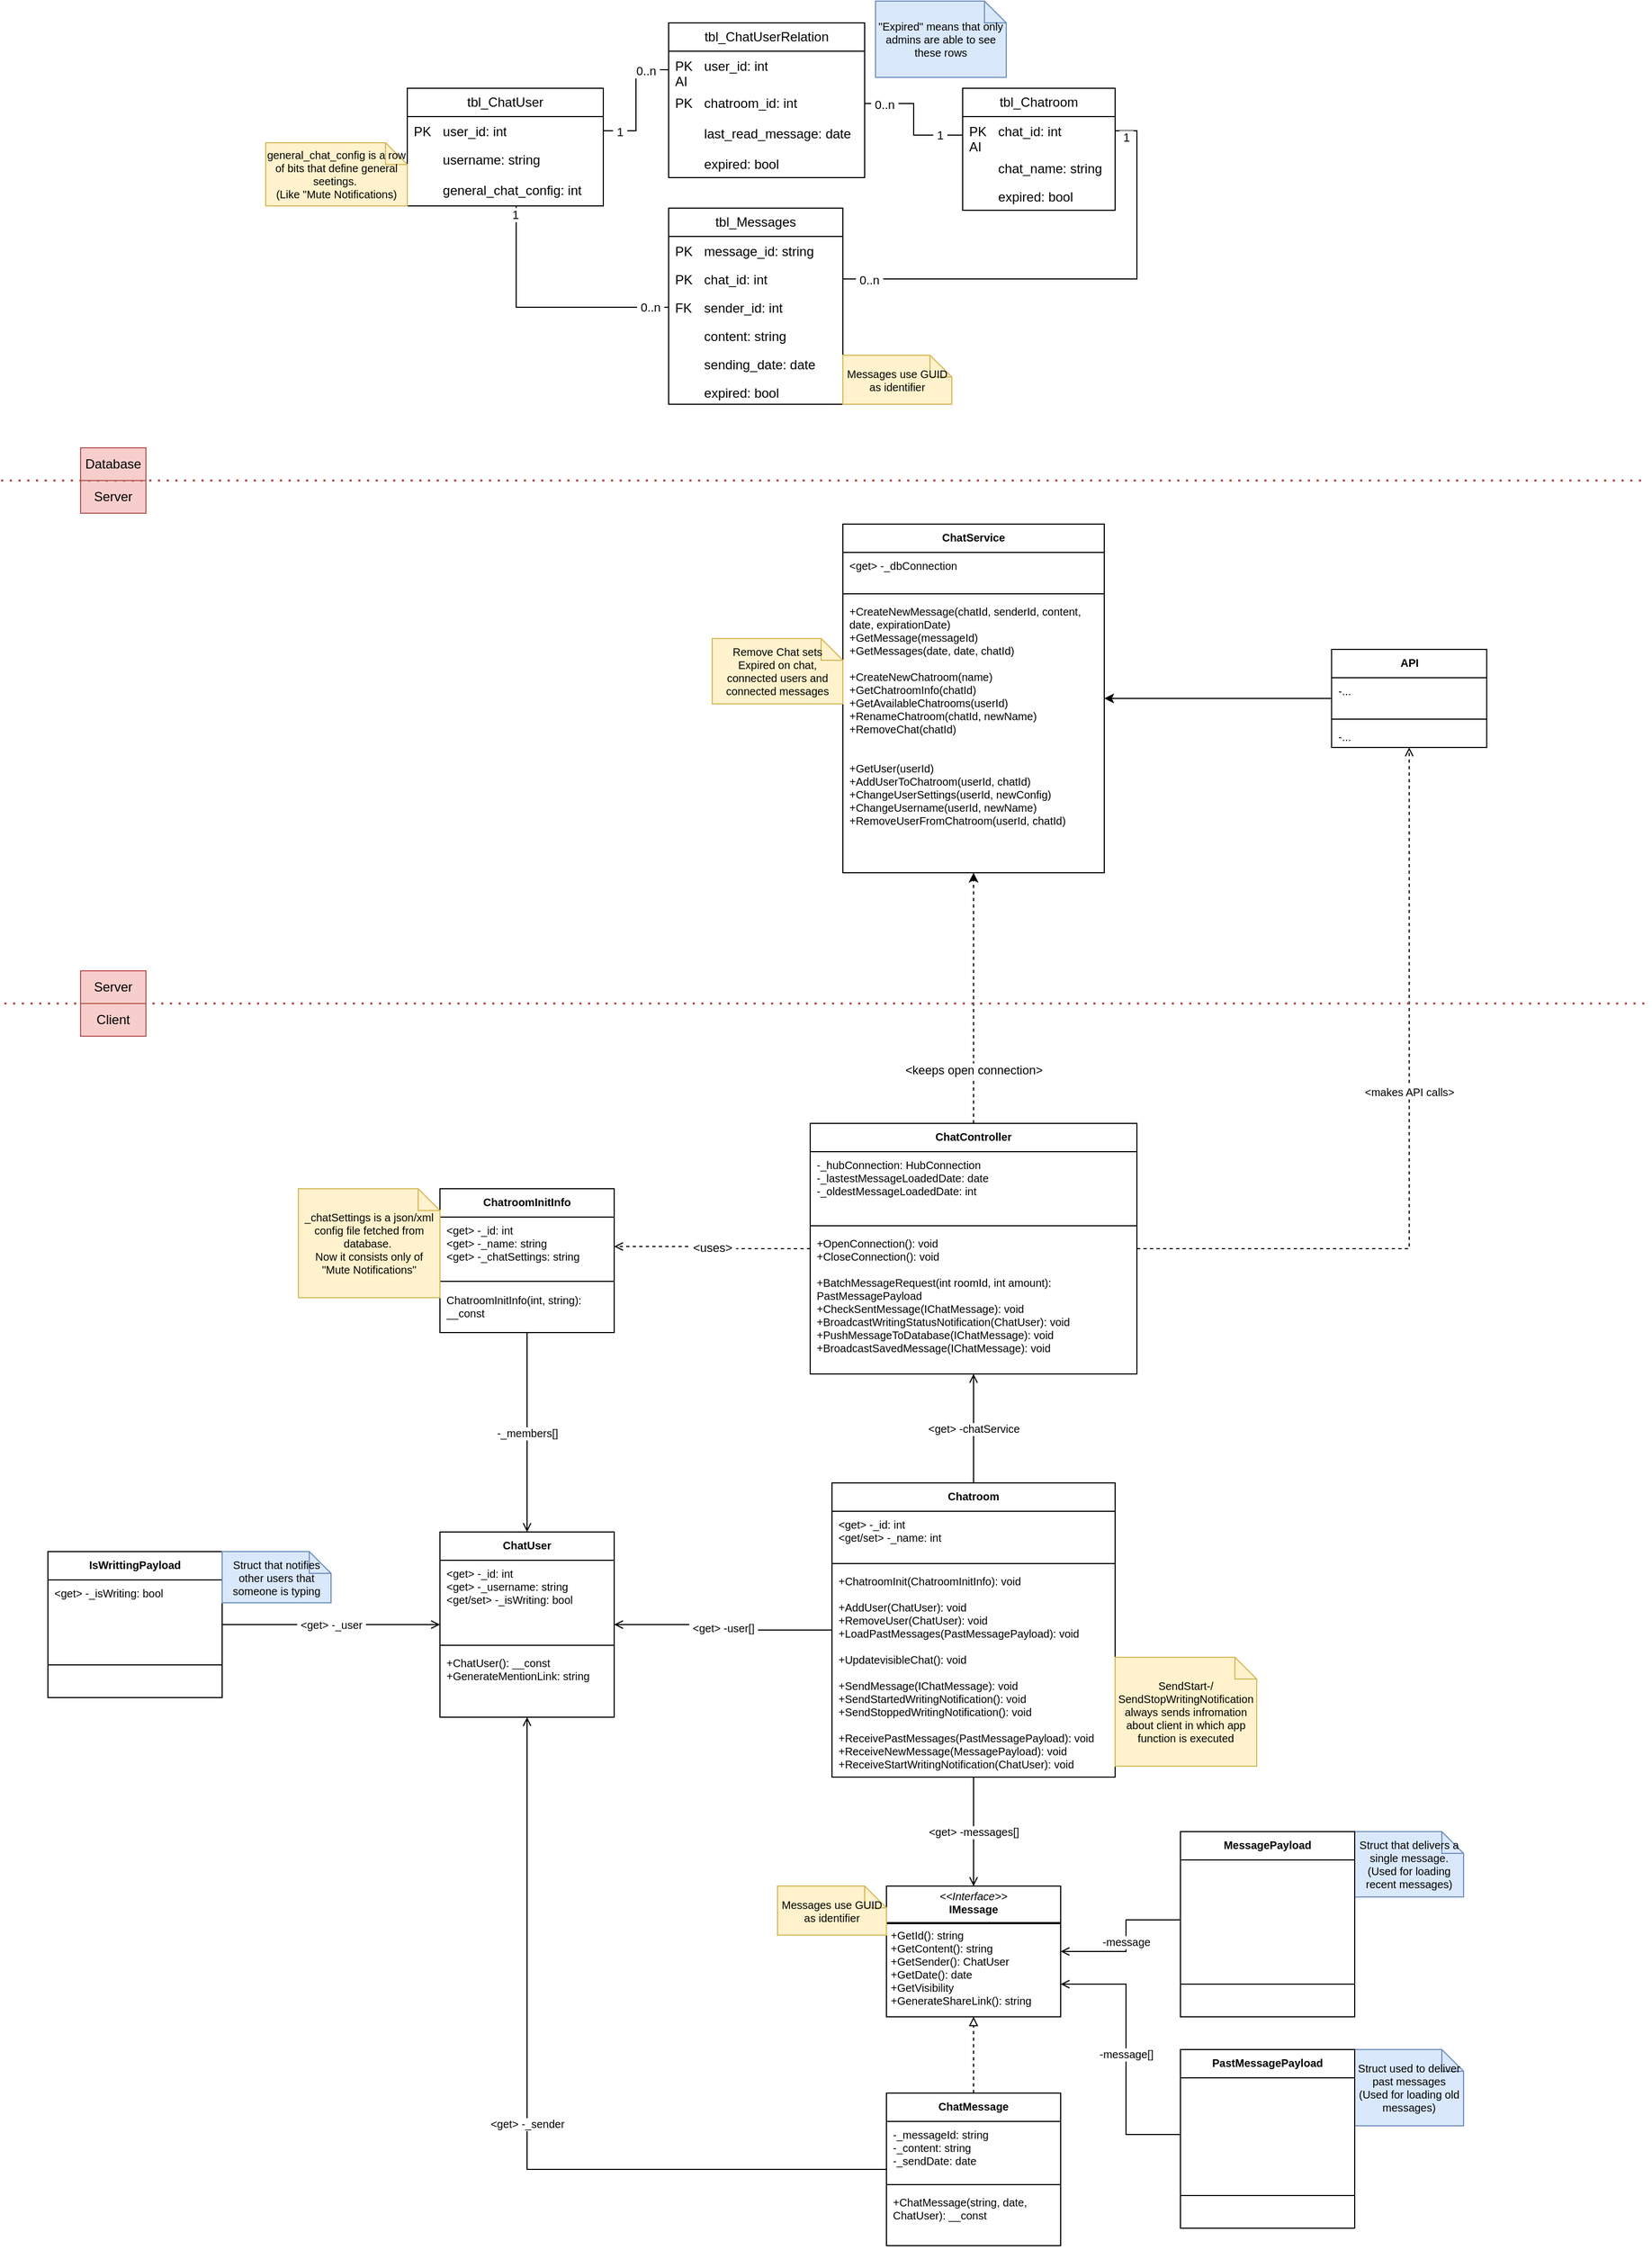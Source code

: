<mxfile version="24.0.7" type="github">
  <diagram name="Pagina-1" id="_BIcd2fGNGywZXepcDtC">
    <mxGraphModel dx="2022" dy="1784" grid="1" gridSize="10" guides="1" tooltips="1" connect="1" arrows="1" fold="1" page="1" pageScale="1" pageWidth="827" pageHeight="1169" math="0" shadow="0">
      <root>
        <mxCell id="0" />
        <mxCell id="1" parent="0" />
        <mxCell id="otVkLo7p5fC6BMHa_1EE-22" value="Struct used to deliver past messages&lt;br style=&quot;font-size: 10px;&quot;&gt;(Used for loading old mes&lt;span style=&quot;background-color: initial; font-size: 10px;&quot;&gt;sages)&lt;/span&gt;" style="shape=note;size=20;whiteSpace=wrap;html=1;fontSize=10;fillColor=#dae8fc;strokeColor=#6c8ebf;" parent="1" vertex="1">
          <mxGeometry x="560" y="880" width="100" height="70" as="geometry" />
        </mxCell>
        <mxCell id="otVkLo7p5fC6BMHa_1EE-1" value="ChatUser" style="swimlane;fontStyle=1;align=center;verticalAlign=top;childLayout=stackLayout;horizontal=1;startSize=26;horizontalStack=0;resizeParent=1;resizeParentMax=0;resizeLast=0;collapsible=1;marginBottom=0;whiteSpace=wrap;html=1;fontSize=10;" parent="1" vertex="1">
          <mxGeometry x="-280" y="405" width="160" height="170" as="geometry" />
        </mxCell>
        <mxCell id="otVkLo7p5fC6BMHa_1EE-2" value="&lt;div style=&quot;font-size: 10px;&quot;&gt;&lt;span style=&quot;background-color: initial; font-size: 10px;&quot;&gt;&amp;lt;get&amp;gt; -_id: int&lt;/span&gt;&lt;br style=&quot;font-size: 10px;&quot;&gt;&lt;/div&gt;&lt;div style=&quot;font-size: 10px;&quot;&gt;&amp;lt;get&amp;gt; -_username: string&lt;div style=&quot;font-size: 10px;&quot;&gt;&amp;lt;get/set&amp;gt; -_isWriting: bool&lt;/div&gt;&lt;div style=&quot;font-size: 10px;&quot;&gt;&lt;br style=&quot;font-size: 10px;&quot;&gt;&lt;/div&gt;&lt;div style=&quot;font-size: 10px;&quot;&gt;&lt;br style=&quot;font-size: 10px;&quot;&gt;&lt;/div&gt;&lt;/div&gt;" style="text;strokeColor=none;fillColor=none;align=left;verticalAlign=top;spacingLeft=4;spacingRight=4;overflow=hidden;rotatable=0;points=[[0,0.5],[1,0.5]];portConstraint=eastwest;whiteSpace=wrap;html=1;fontSize=10;" parent="otVkLo7p5fC6BMHa_1EE-1" vertex="1">
          <mxGeometry y="26" width="160" height="74" as="geometry" />
        </mxCell>
        <mxCell id="otVkLo7p5fC6BMHa_1EE-3" value="" style="line;strokeWidth=1;fillColor=none;align=left;verticalAlign=middle;spacingTop=-1;spacingLeft=3;spacingRight=3;rotatable=0;labelPosition=right;points=[];portConstraint=eastwest;strokeColor=inherit;fontSize=10;" parent="otVkLo7p5fC6BMHa_1EE-1" vertex="1">
          <mxGeometry y="100" width="160" height="8" as="geometry" />
        </mxCell>
        <mxCell id="otVkLo7p5fC6BMHa_1EE-4" value="+ChatUser(): __const&lt;br&gt;+GenerateMentionLink: string" style="text;strokeColor=none;fillColor=none;align=left;verticalAlign=top;spacingLeft=4;spacingRight=4;overflow=hidden;rotatable=0;points=[[0,0.5],[1,0.5]];portConstraint=eastwest;whiteSpace=wrap;html=1;fontSize=10;" parent="otVkLo7p5fC6BMHa_1EE-1" vertex="1">
          <mxGeometry y="108" width="160" height="62" as="geometry" />
        </mxCell>
        <mxCell id="oJ9yVa5YV7pGG5SNaFQi-9" style="edgeStyle=orthogonalEdgeStyle;rounded=0;orthogonalLoop=1;jettySize=auto;html=1;endArrow=open;endFill=0;fontSize=10;dashed=1;" parent="1" source="otVkLo7p5fC6BMHa_1EE-5" target="oJ9yVa5YV7pGG5SNaFQi-4" edge="1">
          <mxGeometry relative="1" as="geometry" />
        </mxCell>
        <mxCell id="oJ9yVa5YV7pGG5SNaFQi-23" value="&amp;nbsp;&amp;lt;makes API calls&amp;gt;&amp;nbsp;" style="edgeLabel;html=1;align=center;verticalAlign=middle;resizable=0;points=[];fontSize=10;" parent="oJ9yVa5YV7pGG5SNaFQi-9" vertex="1" connectable="0">
          <mxGeometry x="0.11" relative="1" as="geometry">
            <mxPoint as="offset" />
          </mxGeometry>
        </mxCell>
        <mxCell id="oJ9yVa5YV7pGG5SNaFQi-48" value="&amp;nbsp;&amp;lt;uses&amp;gt;&amp;nbsp;" style="edgeStyle=orthogonalEdgeStyle;rounded=0;orthogonalLoop=1;jettySize=auto;html=1;dashed=1;endArrow=open;endFill=0;" parent="1" source="otVkLo7p5fC6BMHa_1EE-5" target="oJ9yVa5YV7pGG5SNaFQi-25" edge="1">
          <mxGeometry relative="1" as="geometry" />
        </mxCell>
        <mxCell id="8HCmsYnYacTSTwjRQxVs-7" value="&amp;lt;keeps open connection&amp;gt;" style="edgeStyle=orthogonalEdgeStyle;rounded=0;orthogonalLoop=1;jettySize=auto;html=1;dashed=1;" edge="1" parent="1" source="otVkLo7p5fC6BMHa_1EE-5" target="8HCmsYnYacTSTwjRQxVs-3">
          <mxGeometry x="-0.571" relative="1" as="geometry">
            <mxPoint as="offset" />
          </mxGeometry>
        </mxCell>
        <mxCell id="otVkLo7p5fC6BMHa_1EE-5" value="ChatController" style="swimlane;fontStyle=1;align=center;verticalAlign=top;childLayout=stackLayout;horizontal=1;startSize=26;horizontalStack=0;resizeParent=1;resizeParentMax=0;resizeLast=0;collapsible=1;marginBottom=0;whiteSpace=wrap;html=1;fontSize=10;" parent="1" vertex="1">
          <mxGeometry x="60" y="30" width="300" height="230" as="geometry">
            <mxRectangle x="60" y="30" width="90" height="30" as="alternateBounds" />
          </mxGeometry>
        </mxCell>
        <mxCell id="otVkLo7p5fC6BMHa_1EE-6" value="&lt;div style=&quot;font-size: 10px;&quot;&gt;-_hubConnection: HubConnection&lt;br&gt;-_lastestMessageLoadedDate: date&lt;/div&gt;&lt;div style=&quot;font-size: 10px;&quot;&gt;-_oldestMessageLoadedDate: int&lt;/div&gt;" style="text;strokeColor=none;fillColor=none;align=left;verticalAlign=top;spacingLeft=4;spacingRight=4;overflow=hidden;rotatable=0;points=[[0,0.5],[1,0.5]];portConstraint=eastwest;whiteSpace=wrap;html=1;fontSize=10;" parent="otVkLo7p5fC6BMHa_1EE-5" vertex="1">
          <mxGeometry y="26" width="300" height="64" as="geometry" />
        </mxCell>
        <mxCell id="otVkLo7p5fC6BMHa_1EE-7" value="" style="line;strokeWidth=1;fillColor=none;align=left;verticalAlign=middle;spacingTop=-1;spacingLeft=3;spacingRight=3;rotatable=0;labelPosition=right;points=[];portConstraint=eastwest;strokeColor=inherit;fontSize=10;" parent="otVkLo7p5fC6BMHa_1EE-5" vertex="1">
          <mxGeometry y="90" width="300" height="8" as="geometry" />
        </mxCell>
        <mxCell id="otVkLo7p5fC6BMHa_1EE-8" value="+OpenConnection(): void&lt;div style=&quot;font-size: 10px;&quot;&gt;+CloseConnection(): void&lt;/div&gt;&lt;div style=&quot;font-size: 10px;&quot;&gt;&lt;br&gt;&lt;/div&gt;&lt;div style=&quot;font-size: 10px;&quot;&gt;&lt;span style=&quot;background-color: initial;&quot;&gt;+BatchMessageRequest(int roomId, int amount): PastMessagePayload&lt;/span&gt;&lt;br&gt;&lt;/div&gt;+CheckSentMessage(IChatMessage): void&lt;div style=&quot;font-size: 10px;&quot;&gt;+BroadcastWritingStatusNotification(ChatUser): void&lt;/div&gt;&lt;div style=&quot;font-size: 10px;&quot;&gt;+PushMessageToDatabase(IChatMessage): void&lt;/div&gt;&lt;div style=&quot;font-size: 10px;&quot;&gt;+BroadcastSavedMessage(IChatMessage): void&lt;/div&gt;" style="text;strokeColor=none;fillColor=none;align=left;verticalAlign=top;spacingLeft=4;spacingRight=4;overflow=hidden;rotatable=0;points=[[0,0.5],[1,0.5]];portConstraint=eastwest;whiteSpace=wrap;html=1;fontSize=10;" parent="otVkLo7p5fC6BMHa_1EE-5" vertex="1">
          <mxGeometry y="98" width="300" height="132" as="geometry" />
        </mxCell>
        <mxCell id="oJ9yVa5YV7pGG5SNaFQi-1" value="&amp;lt;get&amp;gt; -messages[]" style="edgeStyle=orthogonalEdgeStyle;rounded=0;orthogonalLoop=1;jettySize=auto;html=1;endArrow=open;endFill=0;fontSize=10;" parent="1" source="otVkLo7p5fC6BMHa_1EE-9" target="oJ9yVa5YV7pGG5SNaFQi-46" edge="1">
          <mxGeometry relative="1" as="geometry" />
        </mxCell>
        <mxCell id="oJ9yVa5YV7pGG5SNaFQi-2" value="&amp;nbsp;&amp;lt;get&amp;gt; -user[]&amp;nbsp;" style="edgeStyle=orthogonalEdgeStyle;rounded=0;orthogonalLoop=1;jettySize=auto;html=1;endArrow=open;endFill=0;fontSize=10;" parent="1" source="otVkLo7p5fC6BMHa_1EE-9" target="otVkLo7p5fC6BMHa_1EE-1" edge="1">
          <mxGeometry relative="1" as="geometry" />
        </mxCell>
        <mxCell id="oJ9yVa5YV7pGG5SNaFQi-8" value="&amp;lt;get&amp;gt; -chatService" style="edgeStyle=orthogonalEdgeStyle;rounded=0;orthogonalLoop=1;jettySize=auto;html=1;fontSize=10;endArrow=open;endFill=0;" parent="1" source="otVkLo7p5fC6BMHa_1EE-9" target="otVkLo7p5fC6BMHa_1EE-5" edge="1">
          <mxGeometry relative="1" as="geometry" />
        </mxCell>
        <mxCell id="otVkLo7p5fC6BMHa_1EE-9" value="Chatroom" style="swimlane;fontStyle=1;align=center;verticalAlign=top;childLayout=stackLayout;horizontal=1;startSize=26;horizontalStack=0;resizeParent=1;resizeParentMax=0;resizeLast=0;collapsible=1;marginBottom=0;whiteSpace=wrap;html=1;fontSize=10;" parent="1" vertex="1">
          <mxGeometry x="80" y="360" width="260" height="270" as="geometry" />
        </mxCell>
        <mxCell id="otVkLo7p5fC6BMHa_1EE-10" value="&amp;lt;get&amp;gt; -_id: int&lt;div&gt;&amp;lt;get/set&amp;gt; -_name: int&lt;span style=&quot;background-color: initial;&quot;&gt;&amp;nbsp;&lt;/span&gt;&lt;/div&gt;" style="text;strokeColor=none;fillColor=none;align=left;verticalAlign=top;spacingLeft=4;spacingRight=4;overflow=hidden;rotatable=0;points=[[0,0.5],[1,0.5]];portConstraint=eastwest;whiteSpace=wrap;html=1;fontSize=10;" parent="otVkLo7p5fC6BMHa_1EE-9" vertex="1">
          <mxGeometry y="26" width="260" height="44" as="geometry" />
        </mxCell>
        <mxCell id="otVkLo7p5fC6BMHa_1EE-11" value="" style="line;strokeWidth=1;fillColor=none;align=left;verticalAlign=middle;spacingTop=-1;spacingLeft=3;spacingRight=3;rotatable=0;labelPosition=right;points=[];portConstraint=eastwest;strokeColor=inherit;fontSize=10;" parent="otVkLo7p5fC6BMHa_1EE-9" vertex="1">
          <mxGeometry y="70" width="260" height="8" as="geometry" />
        </mxCell>
        <mxCell id="otVkLo7p5fC6BMHa_1EE-12" value="&lt;div style=&quot;font-size: 10px;&quot;&gt;+ChatroomInit(ChatroomInitInfo): void&lt;/div&gt;&lt;div style=&quot;font-size: 10px;&quot;&gt;&lt;br&gt;&lt;/div&gt;+AddUser(ChatUser): void&lt;div style=&quot;font-size: 10px;&quot;&gt;+RemoveUser(ChatUser): void&lt;/div&gt;&lt;div style=&quot;font-size: 10px;&quot;&gt;+LoadPastMessages(PastMessagePayload): void&lt;br style=&quot;font-size: 10px;&quot;&gt;&lt;div style=&quot;font-size: 10px;&quot;&gt;&lt;br style=&quot;font-size: 10px;&quot;&gt;&lt;/div&gt;&lt;div style=&quot;font-size: 10px;&quot;&gt;+UpdatevisibleChat(): void&lt;br&gt;&lt;/div&gt;&lt;div style=&quot;font-size: 10px;&quot;&gt;&lt;br&gt;&lt;/div&gt;&lt;div style=&quot;font-size: 10px;&quot;&gt;+SendMessage(IChatMessage): void&lt;/div&gt;&lt;div style=&quot;font-size: 10px;&quot;&gt;+SendStartedWritingNotification(): void&lt;br style=&quot;font-size: 10px;&quot;&gt;&lt;/div&gt;&lt;div style=&quot;font-size: 10px;&quot;&gt;&lt;span style=&quot;background-color: initial; font-size: 10px;&quot;&gt;+SendStoppedWritingNotification(): void&lt;/span&gt;&lt;br style=&quot;font-size: 10px;&quot;&gt;&lt;/div&gt;&lt;div style=&quot;font-size: 10px;&quot;&gt;&lt;span style=&quot;background-color: initial; font-size: 10px;&quot;&gt;&lt;br style=&quot;font-size: 10px;&quot;&gt;&lt;/span&gt;&lt;/div&gt;&lt;div style=&quot;font-size: 10px;&quot;&gt;+ReceivePastMessages(PastMessagePayload): void&lt;span style=&quot;background-color: initial; font-size: 10px;&quot;&gt;&lt;br style=&quot;font-size: 10px;&quot;&gt;&lt;/span&gt;&lt;/div&gt;&lt;div style=&quot;font-size: 10px;&quot;&gt;&lt;div style=&quot;font-size: 10px;&quot;&gt;+ReceiveNewMessage(MessagePayload): void&lt;/div&gt;&lt;div style=&quot;font-size: 10px;&quot;&gt;+ReceiveStartWritingNotification(ChatUser): void&lt;/div&gt;&lt;/div&gt;&lt;/div&gt;" style="text;strokeColor=none;fillColor=none;align=left;verticalAlign=top;spacingLeft=4;spacingRight=4;overflow=hidden;rotatable=0;points=[[0,0.5],[1,0.5]];portConstraint=eastwest;whiteSpace=wrap;html=1;fontSize=10;" parent="otVkLo7p5fC6BMHa_1EE-9" vertex="1">
          <mxGeometry y="78" width="260" height="192" as="geometry" />
        </mxCell>
        <mxCell id="oJ9yVa5YV7pGG5SNaFQi-47" style="edgeStyle=orthogonalEdgeStyle;rounded=0;orthogonalLoop=1;jettySize=auto;html=1;dashed=1;endArrow=block;endFill=0;fontSize=10;" parent="1" source="otVkLo7p5fC6BMHa_1EE-13" target="oJ9yVa5YV7pGG5SNaFQi-46" edge="1">
          <mxGeometry relative="1" as="geometry" />
        </mxCell>
        <mxCell id="otVkLo7p5fC6BMHa_1EE-13" value="ChatMessage" style="swimlane;fontStyle=1;align=center;verticalAlign=top;childLayout=stackLayout;horizontal=1;startSize=26;horizontalStack=0;resizeParent=1;resizeParentMax=0;resizeLast=0;collapsible=1;marginBottom=0;whiteSpace=wrap;html=1;fontSize=10;" parent="1" vertex="1">
          <mxGeometry x="130" y="920" width="160" height="140" as="geometry" />
        </mxCell>
        <mxCell id="otVkLo7p5fC6BMHa_1EE-14" value="&lt;div&gt;-_messageId: string&lt;/div&gt;-_content: string&lt;div&gt;&lt;div style=&quot;font-size: 10px;&quot;&gt;-_sendDate: date&lt;/div&gt;&lt;/div&gt;" style="text;strokeColor=none;fillColor=none;align=left;verticalAlign=top;spacingLeft=4;spacingRight=4;overflow=hidden;rotatable=0;points=[[0,0.5],[1,0.5]];portConstraint=eastwest;whiteSpace=wrap;html=1;fontSize=10;" parent="otVkLo7p5fC6BMHa_1EE-13" vertex="1">
          <mxGeometry y="26" width="160" height="54" as="geometry" />
        </mxCell>
        <mxCell id="otVkLo7p5fC6BMHa_1EE-15" value="" style="line;strokeWidth=1;fillColor=none;align=left;verticalAlign=middle;spacingTop=-1;spacingLeft=3;spacingRight=3;rotatable=0;labelPosition=right;points=[];portConstraint=eastwest;strokeColor=inherit;fontSize=10;" parent="otVkLo7p5fC6BMHa_1EE-13" vertex="1">
          <mxGeometry y="80" width="160" height="8" as="geometry" />
        </mxCell>
        <mxCell id="otVkLo7p5fC6BMHa_1EE-16" value="+ChatMessage(string, date, ChatUser): __const" style="text;strokeColor=none;fillColor=none;align=left;verticalAlign=top;spacingLeft=4;spacingRight=4;overflow=hidden;rotatable=0;points=[[0,0.5],[1,0.5]];portConstraint=eastwest;whiteSpace=wrap;html=1;fontSize=10;" parent="otVkLo7p5fC6BMHa_1EE-13" vertex="1">
          <mxGeometry y="88" width="160" height="52" as="geometry" />
        </mxCell>
        <mxCell id="otVkLo7p5fC6BMHa_1EE-17" value="PastMessagePayload" style="swimlane;fontStyle=1;align=center;verticalAlign=top;childLayout=stackLayout;horizontal=1;startSize=26;horizontalStack=0;resizeParent=1;resizeParentMax=0;resizeLast=0;collapsible=1;marginBottom=0;whiteSpace=wrap;html=1;fontSize=10;" parent="1" vertex="1">
          <mxGeometry x="400" y="880" width="160" height="164" as="geometry" />
        </mxCell>
        <mxCell id="otVkLo7p5fC6BMHa_1EE-18" value="&amp;nbsp;" style="text;strokeColor=none;fillColor=none;align=left;verticalAlign=top;spacingLeft=4;spacingRight=4;overflow=hidden;rotatable=0;points=[[0,0.5],[1,0.5]];portConstraint=eastwest;whiteSpace=wrap;html=1;fontSize=10;" parent="otVkLo7p5fC6BMHa_1EE-17" vertex="1">
          <mxGeometry y="26" width="160" height="104" as="geometry" />
        </mxCell>
        <mxCell id="otVkLo7p5fC6BMHa_1EE-19" value="" style="line;strokeWidth=1;fillColor=none;align=left;verticalAlign=middle;spacingTop=-1;spacingLeft=3;spacingRight=3;rotatable=0;labelPosition=right;points=[];portConstraint=eastwest;strokeColor=inherit;fontSize=10;" parent="otVkLo7p5fC6BMHa_1EE-17" vertex="1">
          <mxGeometry y="130" width="160" height="8" as="geometry" />
        </mxCell>
        <mxCell id="otVkLo7p5fC6BMHa_1EE-20" value="&amp;nbsp;" style="text;strokeColor=none;fillColor=none;align=left;verticalAlign=top;spacingLeft=4;spacingRight=4;overflow=hidden;rotatable=0;points=[[0,0.5],[1,0.5]];portConstraint=eastwest;whiteSpace=wrap;html=1;fontSize=10;" parent="otVkLo7p5fC6BMHa_1EE-17" vertex="1">
          <mxGeometry y="138" width="160" height="26" as="geometry" />
        </mxCell>
        <mxCell id="oJ9yVa5YV7pGG5SNaFQi-29" value="&amp;nbsp;&amp;lt;get&amp;gt; -_user&amp;nbsp;" style="edgeStyle=orthogonalEdgeStyle;rounded=0;orthogonalLoop=1;jettySize=auto;html=1;fontSize=10;endArrow=open;endFill=0;" parent="1" source="otVkLo7p5fC6BMHa_1EE-23" target="otVkLo7p5fC6BMHa_1EE-1" edge="1">
          <mxGeometry relative="1" as="geometry" />
        </mxCell>
        <mxCell id="otVkLo7p5fC6BMHa_1EE-23" value="IsWrittingPayload" style="swimlane;fontStyle=1;align=center;verticalAlign=top;childLayout=stackLayout;horizontal=1;startSize=26;horizontalStack=0;resizeParent=1;resizeParentMax=0;resizeLast=0;collapsible=1;marginBottom=0;whiteSpace=wrap;html=1;fontSize=10;" parent="1" vertex="1">
          <mxGeometry x="-640" y="423" width="160" height="134" as="geometry" />
        </mxCell>
        <mxCell id="otVkLo7p5fC6BMHa_1EE-24" value="&amp;lt;get&amp;gt; -_isWriting: bool" style="text;strokeColor=none;fillColor=none;align=left;verticalAlign=top;spacingLeft=4;spacingRight=4;overflow=hidden;rotatable=0;points=[[0,0.5],[1,0.5]];portConstraint=eastwest;whiteSpace=wrap;html=1;fontSize=10;" parent="otVkLo7p5fC6BMHa_1EE-23" vertex="1">
          <mxGeometry y="26" width="160" height="74" as="geometry" />
        </mxCell>
        <mxCell id="otVkLo7p5fC6BMHa_1EE-25" value="" style="line;strokeWidth=1;fillColor=none;align=left;verticalAlign=middle;spacingTop=-1;spacingLeft=3;spacingRight=3;rotatable=0;labelPosition=right;points=[];portConstraint=eastwest;strokeColor=inherit;fontSize=10;" parent="otVkLo7p5fC6BMHa_1EE-23" vertex="1">
          <mxGeometry y="100" width="160" height="8" as="geometry" />
        </mxCell>
        <mxCell id="otVkLo7p5fC6BMHa_1EE-26" value="&amp;nbsp;" style="text;strokeColor=none;fillColor=none;align=left;verticalAlign=top;spacingLeft=4;spacingRight=4;overflow=hidden;rotatable=0;points=[[0,0.5],[1,0.5]];portConstraint=eastwest;whiteSpace=wrap;html=1;fontSize=10;" parent="otVkLo7p5fC6BMHa_1EE-23" vertex="1">
          <mxGeometry y="108" width="160" height="26" as="geometry" />
        </mxCell>
        <mxCell id="otVkLo7p5fC6BMHa_1EE-28" value="Struct that notifies other users that someone is typing" style="shape=note;size=20;whiteSpace=wrap;html=1;fontSize=10;fillColor=#dae8fc;strokeColor=#6c8ebf;" parent="1" vertex="1">
          <mxGeometry x="-480" y="423" width="100" height="47" as="geometry" />
        </mxCell>
        <mxCell id="otVkLo7p5fC6BMHa_1EE-33" value="Struct that delivers a single message.&lt;br style=&quot;font-size: 10px;&quot;&gt;(Used for loading recent messages)" style="shape=note;size=20;whiteSpace=wrap;html=1;fontSize=10;fillColor=#dae8fc;strokeColor=#6c8ebf;" parent="1" vertex="1">
          <mxGeometry x="560" y="680" width="100" height="60" as="geometry" />
        </mxCell>
        <mxCell id="oJ9yVa5YV7pGG5SNaFQi-3" value="&amp;nbsp;&amp;lt;get&amp;gt; -_sender&amp;nbsp;" style="edgeStyle=orthogonalEdgeStyle;rounded=0;orthogonalLoop=1;jettySize=auto;html=1;endArrow=open;endFill=0;fontSize=10;" parent="1" source="otVkLo7p5fC6BMHa_1EE-13" target="otVkLo7p5fC6BMHa_1EE-1" edge="1">
          <mxGeometry relative="1" as="geometry" />
        </mxCell>
        <mxCell id="8HCmsYnYacTSTwjRQxVs-9" style="edgeStyle=orthogonalEdgeStyle;rounded=0;orthogonalLoop=1;jettySize=auto;html=1;" edge="1" parent="1" source="oJ9yVa5YV7pGG5SNaFQi-4" target="8HCmsYnYacTSTwjRQxVs-3">
          <mxGeometry relative="1" as="geometry" />
        </mxCell>
        <mxCell id="oJ9yVa5YV7pGG5SNaFQi-4" value="API" style="swimlane;fontStyle=1;align=center;verticalAlign=top;childLayout=stackLayout;horizontal=1;startSize=26;horizontalStack=0;resizeParent=1;resizeParentMax=0;resizeLast=0;collapsible=1;marginBottom=0;whiteSpace=wrap;html=1;fontSize=10;" parent="1" vertex="1">
          <mxGeometry x="538.75" y="-405" width="142.5" height="90" as="geometry" />
        </mxCell>
        <mxCell id="oJ9yVa5YV7pGG5SNaFQi-5" value="-..." style="text;strokeColor=none;fillColor=none;align=left;verticalAlign=top;spacingLeft=4;spacingRight=4;overflow=hidden;rotatable=0;points=[[0,0.5],[1,0.5]];portConstraint=eastwest;whiteSpace=wrap;html=1;fontSize=10;" parent="oJ9yVa5YV7pGG5SNaFQi-4" vertex="1">
          <mxGeometry y="26" width="142.5" height="34" as="geometry" />
        </mxCell>
        <mxCell id="oJ9yVa5YV7pGG5SNaFQi-6" value="" style="line;strokeWidth=1;fillColor=none;align=left;verticalAlign=middle;spacingTop=-1;spacingLeft=3;spacingRight=3;rotatable=0;labelPosition=right;points=[];portConstraint=eastwest;strokeColor=inherit;fontSize=10;" parent="oJ9yVa5YV7pGG5SNaFQi-4" vertex="1">
          <mxGeometry y="60" width="142.5" height="8" as="geometry" />
        </mxCell>
        <mxCell id="oJ9yVa5YV7pGG5SNaFQi-7" value="-..." style="text;strokeColor=none;fillColor=none;align=left;verticalAlign=top;spacingLeft=4;spacingRight=4;overflow=hidden;rotatable=0;points=[[0,0.5],[1,0.5]];portConstraint=eastwest;whiteSpace=wrap;html=1;fontSize=10;" parent="oJ9yVa5YV7pGG5SNaFQi-4" vertex="1">
          <mxGeometry y="68" width="142.5" height="22" as="geometry" />
        </mxCell>
        <mxCell id="oJ9yVa5YV7pGG5SNaFQi-10" value="SendStart-/&lt;div style=&quot;font-size: 10px;&quot;&gt;SendStopWritingNotification always sends infromation about client in which app function is executed&lt;/div&gt;" style="shape=note;size=20;whiteSpace=wrap;html=1;fontSize=10;fillColor=#fff2cc;strokeColor=#d6b656;" parent="1" vertex="1">
          <mxGeometry x="340" y="520" width="130" height="100" as="geometry" />
        </mxCell>
        <mxCell id="otVkLo7p5fC6BMHa_1EE-29" value="MessagePayload" style="swimlane;fontStyle=1;align=center;verticalAlign=top;childLayout=stackLayout;horizontal=1;startSize=26;horizontalStack=0;resizeParent=1;resizeParentMax=0;resizeLast=0;collapsible=1;marginBottom=0;whiteSpace=wrap;html=1;fontSize=10;" parent="1" vertex="1">
          <mxGeometry x="400" y="680" width="160" height="170" as="geometry" />
        </mxCell>
        <mxCell id="otVkLo7p5fC6BMHa_1EE-30" value="&amp;nbsp;" style="text;strokeColor=none;fillColor=none;align=left;verticalAlign=top;spacingLeft=4;spacingRight=4;overflow=hidden;rotatable=0;points=[[0,0.5],[1,0.5]];portConstraint=eastwest;whiteSpace=wrap;html=1;fontSize=10;" parent="otVkLo7p5fC6BMHa_1EE-29" vertex="1">
          <mxGeometry y="26" width="160" height="110" as="geometry" />
        </mxCell>
        <mxCell id="otVkLo7p5fC6BMHa_1EE-31" value="" style="line;strokeWidth=1;fillColor=none;align=left;verticalAlign=middle;spacingTop=-1;spacingLeft=3;spacingRight=3;rotatable=0;labelPosition=right;points=[];portConstraint=eastwest;strokeColor=inherit;fontSize=10;" parent="otVkLo7p5fC6BMHa_1EE-29" vertex="1">
          <mxGeometry y="136" width="160" height="8" as="geometry" />
        </mxCell>
        <mxCell id="otVkLo7p5fC6BMHa_1EE-32" value="&amp;nbsp;" style="text;strokeColor=none;fillColor=none;align=left;verticalAlign=top;spacingLeft=4;spacingRight=4;overflow=hidden;rotatable=0;points=[[0,0.5],[1,0.5]];portConstraint=eastwest;whiteSpace=wrap;html=1;fontSize=10;" parent="otVkLo7p5fC6BMHa_1EE-29" vertex="1">
          <mxGeometry y="144" width="160" height="26" as="geometry" />
        </mxCell>
        <mxCell id="oJ9yVa5YV7pGG5SNaFQi-24" value="ChatroomInitInfo" style="swimlane;fontStyle=1;align=center;verticalAlign=top;childLayout=stackLayout;horizontal=1;startSize=26;horizontalStack=0;resizeParent=1;resizeParentMax=0;resizeLast=0;collapsible=1;marginBottom=0;whiteSpace=wrap;html=1;fontSize=10;" parent="1" vertex="1">
          <mxGeometry x="-280" y="90" width="160" height="132" as="geometry" />
        </mxCell>
        <mxCell id="oJ9yVa5YV7pGG5SNaFQi-25" value="&amp;lt;get&amp;gt; -_id: int&lt;div style=&quot;font-size: 10px;&quot;&gt;&amp;lt;get&amp;gt; -_name: string&lt;/div&gt;&lt;div style=&quot;font-size: 10px;&quot;&gt;&lt;span style=&quot;background-color: initial;&quot;&gt;&amp;lt;get&amp;gt; -_chatSettings: string&amp;nbsp;&lt;/span&gt;&lt;/div&gt;" style="text;strokeColor=none;fillColor=none;align=left;verticalAlign=top;spacingLeft=4;spacingRight=4;overflow=hidden;rotatable=0;points=[[0,0.5],[1,0.5]];portConstraint=eastwest;whiteSpace=wrap;html=1;fontSize=10;" parent="oJ9yVa5YV7pGG5SNaFQi-24" vertex="1">
          <mxGeometry y="26" width="160" height="54" as="geometry" />
        </mxCell>
        <mxCell id="oJ9yVa5YV7pGG5SNaFQi-26" value="" style="line;strokeWidth=1;fillColor=none;align=left;verticalAlign=middle;spacingTop=-1;spacingLeft=3;spacingRight=3;rotatable=0;labelPosition=right;points=[];portConstraint=eastwest;strokeColor=inherit;fontSize=10;" parent="oJ9yVa5YV7pGG5SNaFQi-24" vertex="1">
          <mxGeometry y="80" width="160" height="10" as="geometry" />
        </mxCell>
        <mxCell id="oJ9yVa5YV7pGG5SNaFQi-27" value="ChatroomInitInfo(int, string): __const" style="text;strokeColor=none;fillColor=none;align=left;verticalAlign=top;spacingLeft=4;spacingRight=4;overflow=hidden;rotatable=0;points=[[0,0.5],[1,0.5]];portConstraint=eastwest;whiteSpace=wrap;html=1;fontSize=10;" parent="oJ9yVa5YV7pGG5SNaFQi-24" vertex="1">
          <mxGeometry y="90" width="160" height="42" as="geometry" />
        </mxCell>
        <mxCell id="oJ9yVa5YV7pGG5SNaFQi-28" value="-_members[]" style="edgeStyle=orthogonalEdgeStyle;rounded=0;orthogonalLoop=1;jettySize=auto;html=1;endArrow=open;endFill=0;fontSize=10;" parent="1" source="oJ9yVa5YV7pGG5SNaFQi-24" target="otVkLo7p5fC6BMHa_1EE-1" edge="1">
          <mxGeometry relative="1" as="geometry" />
        </mxCell>
        <mxCell id="oJ9yVa5YV7pGG5SNaFQi-30" value="&amp;nbsp;-message[]&amp;nbsp;" style="edgeStyle=orthogonalEdgeStyle;rounded=0;orthogonalLoop=1;jettySize=auto;html=1;endArrow=open;endFill=0;fontSize=10;" parent="1" source="otVkLo7p5fC6BMHa_1EE-18" target="oJ9yVa5YV7pGG5SNaFQi-46" edge="1">
          <mxGeometry relative="1" as="geometry">
            <Array as="points">
              <mxPoint x="350" y="958" />
              <mxPoint x="350" y="820" />
            </Array>
          </mxGeometry>
        </mxCell>
        <mxCell id="oJ9yVa5YV7pGG5SNaFQi-31" value="&amp;nbsp;-message&amp;nbsp;" style="edgeStyle=orthogonalEdgeStyle;rounded=0;orthogonalLoop=1;jettySize=auto;html=1;endArrow=open;endFill=0;fontSize=10;" parent="1" source="otVkLo7p5fC6BMHa_1EE-30" target="oJ9yVa5YV7pGG5SNaFQi-46" edge="1">
          <mxGeometry relative="1" as="geometry">
            <Array as="points">
              <mxPoint x="350" y="761" />
              <mxPoint x="350" y="790" />
            </Array>
          </mxGeometry>
        </mxCell>
        <mxCell id="oJ9yVa5YV7pGG5SNaFQi-46" value="&lt;p style=&quot;margin: 4px 0px 0px; text-align: center; font-size: 10px;&quot;&gt;&lt;font style=&quot;font-size: 10px;&quot;&gt;&lt;i style=&quot;font-size: 10px;&quot;&gt;&amp;lt;&amp;lt;Interface&amp;gt;&amp;gt;&lt;/i&gt;&lt;br style=&quot;font-size: 10px;&quot;&gt;&lt;b style=&quot;font-size: 10px;&quot;&gt;IMessage&lt;/b&gt;&lt;/font&gt;&lt;/p&gt;&lt;hr style=&quot;border-style: solid; font-size: 10px;&quot;&gt;&lt;p style=&quot;margin: 0px 0px 0px 4px; font-size: 10px;&quot;&gt;&lt;font style=&quot;font-size: 10px;&quot;&gt;+GetId(): string&lt;/font&gt;&lt;/p&gt;&lt;p style=&quot;margin: 0px 0px 0px 4px; font-size: 10px;&quot;&gt;&lt;font style=&quot;font-size: 10px;&quot;&gt;+GetContent(): string&lt;/font&gt;&lt;/p&gt;&lt;p style=&quot;margin: 0px 0px 0px 4px; font-size: 10px;&quot;&gt;&lt;font style=&quot;font-size: 10px;&quot;&gt;+GetSender(): ChatUser&lt;br style=&quot;font-size: 10px;&quot;&gt;+GetDate(): date&lt;/font&gt;&lt;/p&gt;&lt;p style=&quot;margin: 0px 0px 0px 4px; font-size: 10px;&quot;&gt;&lt;font style=&quot;font-size: 10px;&quot;&gt;+GetVisibility&lt;/font&gt;&lt;/p&gt;&lt;p style=&quot;margin: 0px 0px 0px 4px; font-size: 10px;&quot;&gt;+GenerateShareLink(): string&lt;/p&gt;" style="verticalAlign=top;align=left;overflow=fill;html=1;whiteSpace=wrap;fontSize=10;" parent="1" vertex="1">
          <mxGeometry x="130" y="730" width="160" height="120" as="geometry" />
        </mxCell>
        <mxCell id="oJ9yVa5YV7pGG5SNaFQi-55" value="tbl_Chatroom" style="swimlane;fontStyle=0;childLayout=stackLayout;horizontal=1;startSize=26;fillColor=none;horizontalStack=0;resizeParent=1;resizeParentMax=0;resizeLast=0;collapsible=1;marginBottom=0;whiteSpace=wrap;html=1;" parent="1" vertex="1">
          <mxGeometry x="200" y="-920" width="140" height="112" as="geometry" />
        </mxCell>
        <mxCell id="oJ9yVa5YV7pGG5SNaFQi-57" value="PK&lt;span style=&quot;white-space: pre;&quot;&gt;&#x9;&lt;/span&gt;chat_id: int&lt;br&gt;AI" style="text;strokeColor=none;fillColor=none;align=left;verticalAlign=top;spacingLeft=4;spacingRight=4;overflow=hidden;rotatable=0;points=[[0,0.5],[1,0.5]];portConstraint=eastwest;whiteSpace=wrap;html=1;" parent="oJ9yVa5YV7pGG5SNaFQi-55" vertex="1">
          <mxGeometry y="26" width="140" height="34" as="geometry" />
        </mxCell>
        <mxCell id="oJ9yVa5YV7pGG5SNaFQi-98" value="&lt;span style=&quot;white-space: pre;&quot;&gt;&#x9;&lt;/span&gt;chat_name: string" style="text;strokeColor=none;fillColor=none;align=left;verticalAlign=top;spacingLeft=4;spacingRight=4;overflow=hidden;rotatable=0;points=[[0,0.5],[1,0.5]];portConstraint=eastwest;whiteSpace=wrap;html=1;" parent="oJ9yVa5YV7pGG5SNaFQi-55" vertex="1">
          <mxGeometry y="60" width="140" height="26" as="geometry" />
        </mxCell>
        <mxCell id="8HCmsYnYacTSTwjRQxVs-21" value="&lt;span style=&quot;white-space: pre;&quot;&gt;&#x9;&lt;/span&gt;expired: bool" style="text;strokeColor=none;fillColor=none;align=left;verticalAlign=top;spacingLeft=4;spacingRight=4;overflow=hidden;rotatable=0;points=[[0,0.5],[1,0.5]];portConstraint=eastwest;whiteSpace=wrap;html=1;" vertex="1" parent="oJ9yVa5YV7pGG5SNaFQi-55">
          <mxGeometry y="86" width="140" height="26" as="geometry" />
        </mxCell>
        <mxCell id="oJ9yVa5YV7pGG5SNaFQi-85" style="edgeStyle=orthogonalEdgeStyle;rounded=0;orthogonalLoop=1;jettySize=auto;html=1;endArrow=none;endFill=0;spacing=0;" parent="1" source="oJ9yVa5YV7pGG5SNaFQi-59" target="oJ9yVa5YV7pGG5SNaFQi-77" edge="1">
          <mxGeometry relative="1" as="geometry">
            <mxPoint x="340" y="-780" as="targetPoint" />
            <Array as="points">
              <mxPoint x="-210" y="-719" />
            </Array>
          </mxGeometry>
        </mxCell>
        <mxCell id="oJ9yVa5YV7pGG5SNaFQi-96" value="&amp;nbsp;0..n&amp;nbsp;" style="edgeLabel;html=1;align=center;verticalAlign=middle;resizable=0;points=[];" parent="oJ9yVa5YV7pGG5SNaFQi-85" vertex="1" connectable="0">
          <mxGeometry x="0.927" relative="1" as="geometry">
            <mxPoint x="-9" as="offset" />
          </mxGeometry>
        </mxCell>
        <mxCell id="oJ9yVa5YV7pGG5SNaFQi-97" value="1" style="edgeLabel;html=1;align=center;verticalAlign=middle;resizable=0;points=[];" parent="oJ9yVa5YV7pGG5SNaFQi-85" vertex="1" connectable="0">
          <mxGeometry x="-0.936" y="-1" relative="1" as="geometry">
            <mxPoint as="offset" />
          </mxGeometry>
        </mxCell>
        <mxCell id="oJ9yVa5YV7pGG5SNaFQi-59" value="tbl_ChatUser" style="swimlane;fontStyle=0;childLayout=stackLayout;horizontal=1;startSize=26;fillColor=none;horizontalStack=0;resizeParent=1;resizeParentMax=0;resizeLast=0;collapsible=1;marginBottom=0;whiteSpace=wrap;html=1;" parent="1" vertex="1">
          <mxGeometry x="-310" y="-920" width="180" height="108" as="geometry" />
        </mxCell>
        <mxCell id="oJ9yVa5YV7pGG5SNaFQi-60" value="PK&lt;span style=&quot;white-space: pre;&quot;&gt;&#x9;&lt;/span&gt;user_id: int" style="text;strokeColor=none;fillColor=none;align=left;verticalAlign=top;spacingLeft=4;spacingRight=4;overflow=hidden;rotatable=0;points=[[0,0.5],[1,0.5]];portConstraint=eastwest;whiteSpace=wrap;html=1;" parent="oJ9yVa5YV7pGG5SNaFQi-59" vertex="1">
          <mxGeometry y="26" width="180" height="26" as="geometry" />
        </mxCell>
        <mxCell id="oJ9yVa5YV7pGG5SNaFQi-67" value="&lt;span style=&quot;white-space: pre;&quot;&gt;&#x9;&lt;/span&gt;username: string" style="text;strokeColor=none;fillColor=none;align=left;verticalAlign=top;spacingLeft=4;spacingRight=4;overflow=hidden;rotatable=0;points=[[0,0.5],[1,0.5]];portConstraint=eastwest;whiteSpace=wrap;html=1;" parent="oJ9yVa5YV7pGG5SNaFQi-59" vertex="1">
          <mxGeometry y="52" width="180" height="28" as="geometry" />
        </mxCell>
        <mxCell id="oJ9yVa5YV7pGG5SNaFQi-107" value="&lt;span style=&quot;white-space: pre;&quot;&gt;&#x9;&lt;/span&gt;general_chat_config: int" style="text;strokeColor=none;fillColor=none;align=left;verticalAlign=top;spacingLeft=4;spacingRight=4;overflow=hidden;rotatable=0;points=[[0,0.5],[1,0.5]];portConstraint=eastwest;whiteSpace=wrap;html=1;" parent="oJ9yVa5YV7pGG5SNaFQi-59" vertex="1">
          <mxGeometry y="80" width="180" height="28" as="geometry" />
        </mxCell>
        <mxCell id="oJ9yVa5YV7pGG5SNaFQi-61" value="tbl_ChatUserRelation" style="swimlane;fontStyle=0;childLayout=stackLayout;horizontal=1;startSize=26;fillColor=none;horizontalStack=0;resizeParent=1;resizeParentMax=0;resizeLast=0;collapsible=1;marginBottom=0;whiteSpace=wrap;html=1;" parent="1" vertex="1">
          <mxGeometry x="-70" y="-980" width="180" height="142" as="geometry" />
        </mxCell>
        <mxCell id="oJ9yVa5YV7pGG5SNaFQi-64" value="PK&lt;span style=&quot;white-space: pre;&quot;&gt;&#x9;&lt;/span&gt;user_id: int&lt;div&gt;AI&lt;/div&gt;" style="text;strokeColor=none;fillColor=none;align=left;verticalAlign=top;spacingLeft=4;spacingRight=4;overflow=hidden;rotatable=0;points=[[0,0.5],[1,0.5]];portConstraint=eastwest;whiteSpace=wrap;html=1;" parent="oJ9yVa5YV7pGG5SNaFQi-61" vertex="1">
          <mxGeometry y="26" width="180" height="34" as="geometry" />
        </mxCell>
        <mxCell id="oJ9yVa5YV7pGG5SNaFQi-62" value="PK&lt;span style=&quot;white-space: pre;&quot;&gt;&#x9;&lt;/span&gt;chatroom_id: int" style="text;strokeColor=none;fillColor=none;align=left;verticalAlign=top;spacingLeft=4;spacingRight=4;overflow=hidden;rotatable=0;points=[[0,0.5],[1,0.5]];portConstraint=eastwest;whiteSpace=wrap;html=1;" parent="oJ9yVa5YV7pGG5SNaFQi-61" vertex="1">
          <mxGeometry y="60" width="180" height="28" as="geometry" />
        </mxCell>
        <mxCell id="oJ9yVa5YV7pGG5SNaFQi-101" value="&lt;span style=&quot;white-space: pre;&quot;&gt;&#x9;&lt;/span&gt;last_read_message: date" style="text;strokeColor=none;fillColor=none;align=left;verticalAlign=top;spacingLeft=4;spacingRight=4;overflow=hidden;rotatable=0;points=[[0,0.5],[1,0.5]];portConstraint=eastwest;whiteSpace=wrap;html=1;" parent="oJ9yVa5YV7pGG5SNaFQi-61" vertex="1">
          <mxGeometry y="88" width="180" height="28" as="geometry" />
        </mxCell>
        <mxCell id="8HCmsYnYacTSTwjRQxVs-22" value="&lt;span style=&quot;white-space: pre;&quot;&gt;&#x9;&lt;/span&gt;expired: bool" style="text;strokeColor=none;fillColor=none;align=left;verticalAlign=top;spacingLeft=4;spacingRight=4;overflow=hidden;rotatable=0;points=[[0,0.5],[1,0.5]];portConstraint=eastwest;whiteSpace=wrap;html=1;" vertex="1" parent="oJ9yVa5YV7pGG5SNaFQi-61">
          <mxGeometry y="116" width="180" height="26" as="geometry" />
        </mxCell>
        <mxCell id="oJ9yVa5YV7pGG5SNaFQi-63" style="edgeStyle=orthogonalEdgeStyle;rounded=0;orthogonalLoop=1;jettySize=auto;html=1;endArrow=none;endFill=0;" parent="1" source="oJ9yVa5YV7pGG5SNaFQi-60" target="oJ9yVa5YV7pGG5SNaFQi-64" edge="1">
          <mxGeometry relative="1" as="geometry" />
        </mxCell>
        <mxCell id="oJ9yVa5YV7pGG5SNaFQi-88" value="&amp;nbsp;1&amp;nbsp;" style="edgeLabel;html=1;align=center;verticalAlign=middle;resizable=0;points=[];" parent="oJ9yVa5YV7pGG5SNaFQi-63" vertex="1" connectable="0">
          <mxGeometry x="-0.74" y="-2" relative="1" as="geometry">
            <mxPoint y="-1" as="offset" />
          </mxGeometry>
        </mxCell>
        <mxCell id="oJ9yVa5YV7pGG5SNaFQi-89" value="&amp;nbsp;0..n&amp;nbsp;" style="edgeLabel;html=1;align=center;verticalAlign=middle;resizable=0;points=[];" parent="oJ9yVa5YV7pGG5SNaFQi-63" vertex="1" connectable="0">
          <mxGeometry x="0.79" relative="1" as="geometry">
            <mxPoint x="-9" y="1" as="offset" />
          </mxGeometry>
        </mxCell>
        <mxCell id="oJ9yVa5YV7pGG5SNaFQi-66" style="edgeStyle=orthogonalEdgeStyle;rounded=0;orthogonalLoop=1;jettySize=auto;html=1;endArrow=none;endFill=0;curved=0;strokeColor=default;" parent="1" source="oJ9yVa5YV7pGG5SNaFQi-62" target="oJ9yVa5YV7pGG5SNaFQi-57" edge="1">
          <mxGeometry relative="1" as="geometry" />
        </mxCell>
        <mxCell id="oJ9yVa5YV7pGG5SNaFQi-71" value="tbl_Messages" style="swimlane;fontStyle=0;childLayout=stackLayout;horizontal=1;startSize=26;fillColor=none;horizontalStack=0;resizeParent=1;resizeParentMax=0;resizeLast=0;collapsible=1;marginBottom=0;whiteSpace=wrap;html=1;" parent="1" vertex="1">
          <mxGeometry x="-70" y="-810" width="160" height="180" as="geometry" />
        </mxCell>
        <mxCell id="oJ9yVa5YV7pGG5SNaFQi-72" value="PK&lt;span style=&quot;white-space: pre;&quot;&gt;&#x9;&lt;/span&gt;message_id: string&amp;nbsp;" style="text;strokeColor=none;fillColor=none;align=left;verticalAlign=top;spacingLeft=4;spacingRight=4;overflow=hidden;rotatable=0;points=[[0,0.5],[1,0.5]];portConstraint=eastwest;whiteSpace=wrap;html=1;" parent="oJ9yVa5YV7pGG5SNaFQi-71" vertex="1">
          <mxGeometry y="26" width="160" height="26" as="geometry" />
        </mxCell>
        <mxCell id="oJ9yVa5YV7pGG5SNaFQi-76" value="PK&lt;span style=&quot;white-space: pre;&quot;&gt;&#x9;&lt;/span&gt;chat_id: int" style="text;strokeColor=none;fillColor=none;align=left;verticalAlign=top;spacingLeft=4;spacingRight=4;overflow=hidden;rotatable=0;points=[[0,0.5],[1,0.5]];portConstraint=eastwest;whiteSpace=wrap;html=1;" parent="oJ9yVa5YV7pGG5SNaFQi-71" vertex="1">
          <mxGeometry y="52" width="160" height="26" as="geometry" />
        </mxCell>
        <mxCell id="oJ9yVa5YV7pGG5SNaFQi-77" value="FK&lt;span style=&quot;white-space: pre;&quot;&gt;&#x9;&lt;/span&gt;sender_id: int" style="text;strokeColor=none;fillColor=none;align=left;verticalAlign=top;spacingLeft=4;spacingRight=4;overflow=hidden;rotatable=0;points=[[0,0.5],[1,0.5]];portConstraint=eastwest;whiteSpace=wrap;html=1;" parent="oJ9yVa5YV7pGG5SNaFQi-71" vertex="1">
          <mxGeometry y="78" width="160" height="26" as="geometry" />
        </mxCell>
        <mxCell id="oJ9yVa5YV7pGG5SNaFQi-75" value="&lt;span style=&quot;white-space: pre;&quot;&gt;&#x9;&lt;/span&gt;content: string" style="text;strokeColor=none;fillColor=none;align=left;verticalAlign=top;spacingLeft=4;spacingRight=4;overflow=hidden;rotatable=0;points=[[0,0.5],[1,0.5]];portConstraint=eastwest;whiteSpace=wrap;html=1;" parent="oJ9yVa5YV7pGG5SNaFQi-71" vertex="1">
          <mxGeometry y="104" width="160" height="26" as="geometry" />
        </mxCell>
        <mxCell id="oJ9yVa5YV7pGG5SNaFQi-83" value="&lt;span style=&quot;white-space: pre;&quot;&gt;&#x9;&lt;/span&gt;sending_date: date" style="text;strokeColor=none;fillColor=none;align=left;verticalAlign=top;spacingLeft=4;spacingRight=4;overflow=hidden;rotatable=0;points=[[0,0.5],[1,0.5]];portConstraint=eastwest;whiteSpace=wrap;html=1;" parent="oJ9yVa5YV7pGG5SNaFQi-71" vertex="1">
          <mxGeometry y="130" width="160" height="26" as="geometry" />
        </mxCell>
        <mxCell id="oJ9yVa5YV7pGG5SNaFQi-109" value="&lt;span style=&quot;white-space: pre;&quot;&gt;&#x9;&lt;/span&gt;expired: bool" style="text;strokeColor=none;fillColor=none;align=left;verticalAlign=top;spacingLeft=4;spacingRight=4;overflow=hidden;rotatable=0;points=[[0,0.5],[1,0.5]];portConstraint=eastwest;whiteSpace=wrap;html=1;" parent="oJ9yVa5YV7pGG5SNaFQi-71" vertex="1">
          <mxGeometry y="156" width="160" height="24" as="geometry" />
        </mxCell>
        <mxCell id="oJ9yVa5YV7pGG5SNaFQi-80" value="&lt;br&gt;&lt;div&gt;&lt;br&gt;&lt;/div&gt;" style="edgeStyle=orthogonalEdgeStyle;rounded=0;orthogonalLoop=1;jettySize=auto;html=1;endArrow=none;endFill=0;" parent="1" source="oJ9yVa5YV7pGG5SNaFQi-62" target="oJ9yVa5YV7pGG5SNaFQi-57" edge="1">
          <mxGeometry relative="1" as="geometry" />
        </mxCell>
        <mxCell id="oJ9yVa5YV7pGG5SNaFQi-90" value="&amp;nbsp;0..n&amp;nbsp;" style="edgeLabel;html=1;align=center;verticalAlign=middle;resizable=0;points=[];" parent="oJ9yVa5YV7pGG5SNaFQi-80" vertex="1" connectable="0">
          <mxGeometry x="-0.708" y="-1" relative="1" as="geometry">
            <mxPoint as="offset" />
          </mxGeometry>
        </mxCell>
        <mxCell id="oJ9yVa5YV7pGG5SNaFQi-91" value="&amp;nbsp;1&amp;nbsp;" style="edgeLabel;html=1;align=center;verticalAlign=middle;resizable=0;points=[];" parent="oJ9yVa5YV7pGG5SNaFQi-80" vertex="1" connectable="0">
          <mxGeometry x="0.651" relative="1" as="geometry">
            <mxPoint as="offset" />
          </mxGeometry>
        </mxCell>
        <mxCell id="oJ9yVa5YV7pGG5SNaFQi-84" style="edgeStyle=orthogonalEdgeStyle;rounded=0;orthogonalLoop=1;jettySize=auto;html=1;endArrow=none;endFill=0;" parent="1" source="oJ9yVa5YV7pGG5SNaFQi-57" target="oJ9yVa5YV7pGG5SNaFQi-76" edge="1">
          <mxGeometry relative="1" as="geometry">
            <Array as="points">
              <mxPoint x="360" y="-881" />
              <mxPoint x="360" y="-745" />
            </Array>
          </mxGeometry>
        </mxCell>
        <mxCell id="oJ9yVa5YV7pGG5SNaFQi-94" value="&amp;nbsp;1&amp;nbsp;" style="edgeLabel;html=1;align=center;verticalAlign=middle;resizable=0;points=[];" parent="oJ9yVa5YV7pGG5SNaFQi-84" vertex="1" connectable="0">
          <mxGeometry x="-0.75" relative="1" as="geometry">
            <mxPoint x="-10" y="-28" as="offset" />
          </mxGeometry>
        </mxCell>
        <mxCell id="oJ9yVa5YV7pGG5SNaFQi-95" value="&amp;nbsp;0..n&amp;nbsp;" style="edgeLabel;html=1;align=center;verticalAlign=middle;resizable=0;points=[];" parent="oJ9yVa5YV7pGG5SNaFQi-84" vertex="1" connectable="0">
          <mxGeometry x="0.795" y="1" relative="1" as="geometry">
            <mxPoint x="-20" as="offset" />
          </mxGeometry>
        </mxCell>
        <mxCell id="oJ9yVa5YV7pGG5SNaFQi-108" value="_chatSettings is a json/xml config file fetched from database.&amp;nbsp;&lt;div&gt;Now it consists only of&lt;/div&gt;&lt;div&gt;&quot;Mute Notifications&quot;&lt;/div&gt;" style="shape=note;size=20;whiteSpace=wrap;html=1;fontSize=10;fillColor=#fff2cc;strokeColor=#d6b656;" parent="1" vertex="1">
          <mxGeometry x="-410" y="90" width="130" height="100" as="geometry" />
        </mxCell>
        <mxCell id="8HCmsYnYacTSTwjRQxVs-1" value="Messages use GUID as identifier" style="shape=note;size=20;whiteSpace=wrap;html=1;fontSize=10;fillColor=#fff2cc;strokeColor=#d6b656;" vertex="1" parent="1">
          <mxGeometry x="30" y="730" width="100" height="45" as="geometry" />
        </mxCell>
        <mxCell id="8HCmsYnYacTSTwjRQxVs-2" value="Messages use GUID as identifier" style="shape=note;size=20;whiteSpace=wrap;html=1;fontSize=10;fillColor=#fff2cc;strokeColor=#d6b656;" vertex="1" parent="1">
          <mxGeometry x="90" y="-675" width="100" height="45" as="geometry" />
        </mxCell>
        <mxCell id="8HCmsYnYacTSTwjRQxVs-3" value="ChatService" style="swimlane;fontStyle=1;align=center;verticalAlign=top;childLayout=stackLayout;horizontal=1;startSize=26;horizontalStack=0;resizeParent=1;resizeParentMax=0;resizeLast=0;collapsible=1;marginBottom=0;whiteSpace=wrap;html=1;fontSize=10;" vertex="1" parent="1">
          <mxGeometry x="90" y="-520" width="240" height="320" as="geometry" />
        </mxCell>
        <mxCell id="8HCmsYnYacTSTwjRQxVs-4" value="&amp;lt;get&amp;gt; -_dbConnection" style="text;strokeColor=none;fillColor=none;align=left;verticalAlign=top;spacingLeft=4;spacingRight=4;overflow=hidden;rotatable=0;points=[[0,0.5],[1,0.5]];portConstraint=eastwest;whiteSpace=wrap;html=1;fontSize=10;" vertex="1" parent="8HCmsYnYacTSTwjRQxVs-3">
          <mxGeometry y="26" width="240" height="34" as="geometry" />
        </mxCell>
        <mxCell id="8HCmsYnYacTSTwjRQxVs-5" value="" style="line;strokeWidth=1;fillColor=none;align=left;verticalAlign=middle;spacingTop=-1;spacingLeft=3;spacingRight=3;rotatable=0;labelPosition=right;points=[];portConstraint=eastwest;strokeColor=inherit;fontSize=10;" vertex="1" parent="8HCmsYnYacTSTwjRQxVs-3">
          <mxGeometry y="60" width="240" height="8" as="geometry" />
        </mxCell>
        <mxCell id="8HCmsYnYacTSTwjRQxVs-6" value="&lt;div&gt;+CreateNewMessage(chatId, senderId, content, date, expirationDate)&lt;/div&gt;+GetMessage(messageId)&lt;div&gt;+GetMessages(date, date, chatId)&lt;/div&gt;&lt;div&gt;&lt;br&gt;&lt;/div&gt;&lt;div&gt;+CreateNewChatroom(name)&lt;br&gt;&lt;/div&gt;&lt;div&gt;+GetChatroomInfo(chatId)&lt;/div&gt;&lt;div&gt;+GetAvailableChatrooms(userId)&lt;/div&gt;&lt;div&gt;+RenameChatroom(chatId, newName)&lt;/div&gt;&lt;div&gt;+RemoveChat(chatId)&lt;/div&gt;&lt;div&gt;&lt;br&gt;&lt;/div&gt;&lt;div&gt;&lt;br&gt;&lt;/div&gt;&lt;div&gt;+GetUser(userId)&lt;/div&gt;&lt;div&gt;+AddUserToChatroom(userId, chatId)&lt;/div&gt;&lt;div&gt;+ChangeUserSettings(userId, newConfig)&lt;/div&gt;&lt;div&gt;+ChangeUsername(userId, newName)&lt;/div&gt;&lt;div&gt;+RemoveUserFromChatroom(userId, chatId)&lt;/div&gt;&lt;div&gt;&lt;br&gt;&lt;/div&gt;&lt;div&gt;&lt;br&gt;&lt;/div&gt;&lt;div&gt;&lt;br&gt;&lt;/div&gt;&lt;div&gt;&lt;br&gt;&lt;/div&gt;&lt;div&gt;&lt;br&gt;&lt;/div&gt;&lt;div&gt;&lt;br&gt;&lt;/div&gt;" style="text;strokeColor=none;fillColor=none;align=left;verticalAlign=top;spacingLeft=4;spacingRight=4;overflow=hidden;rotatable=0;points=[[0,0.5],[1,0.5]];portConstraint=eastwest;whiteSpace=wrap;html=1;fontSize=10;" vertex="1" parent="8HCmsYnYacTSTwjRQxVs-3">
          <mxGeometry y="68" width="240" height="252" as="geometry" />
        </mxCell>
        <mxCell id="8HCmsYnYacTSTwjRQxVs-10" value="" style="endArrow=none;dashed=1;html=1;dashPattern=1 3;strokeWidth=2;rounded=0;fillColor=#f8cecc;strokeColor=#b85450;" edge="1" parent="1">
          <mxGeometry width="50" height="50" relative="1" as="geometry">
            <mxPoint x="-680" y="-80" as="sourcePoint" />
            <mxPoint x="830" y="-80" as="targetPoint" />
          </mxGeometry>
        </mxCell>
        <mxCell id="8HCmsYnYacTSTwjRQxVs-11" value="Server" style="text;html=1;align=center;verticalAlign=middle;whiteSpace=wrap;rounded=0;fillColor=#f8cecc;strokeColor=#b85450;" vertex="1" parent="1">
          <mxGeometry x="-610" y="-110" width="60" height="30" as="geometry" />
        </mxCell>
        <mxCell id="8HCmsYnYacTSTwjRQxVs-12" value="Client" style="text;html=1;align=center;verticalAlign=middle;whiteSpace=wrap;rounded=0;fillColor=#f8cecc;strokeColor=#b85450;" vertex="1" parent="1">
          <mxGeometry x="-610" y="-80" width="60" height="30" as="geometry" />
        </mxCell>
        <mxCell id="8HCmsYnYacTSTwjRQxVs-13" value="Server" style="text;html=1;align=center;verticalAlign=middle;whiteSpace=wrap;rounded=0;fillColor=#f8cecc;strokeColor=#b85450;" vertex="1" parent="1">
          <mxGeometry x="-610" y="-560" width="60" height="30" as="geometry" />
        </mxCell>
        <mxCell id="8HCmsYnYacTSTwjRQxVs-14" value="" style="endArrow=none;dashed=1;html=1;dashPattern=1 3;strokeWidth=2;rounded=0;fillColor=#f8cecc;strokeColor=#b85450;" edge="1" parent="1">
          <mxGeometry width="50" height="50" relative="1" as="geometry">
            <mxPoint x="-683" y="-560" as="sourcePoint" />
            <mxPoint x="827" y="-560" as="targetPoint" />
          </mxGeometry>
        </mxCell>
        <mxCell id="8HCmsYnYacTSTwjRQxVs-15" value="Database" style="text;html=1;align=center;verticalAlign=middle;whiteSpace=wrap;rounded=0;fillColor=#f8cecc;strokeColor=#b85450;" vertex="1" parent="1">
          <mxGeometry x="-610" y="-590" width="60" height="30" as="geometry" />
        </mxCell>
        <mxCell id="8HCmsYnYacTSTwjRQxVs-18" value="general_chat_config is a row of bits that define general seetings.&amp;nbsp;&lt;br&gt;(Like &quot;Mute Notifications)" style="shape=note;size=20;whiteSpace=wrap;html=1;fontSize=10;fillColor=#fff2cc;strokeColor=#d6b656;" vertex="1" parent="1">
          <mxGeometry x="-440" y="-870" width="130" height="58" as="geometry" />
        </mxCell>
        <mxCell id="8HCmsYnYacTSTwjRQxVs-20" value="Remove Chat sets Expired on chat, connected users and connected messages" style="shape=note;size=20;whiteSpace=wrap;html=1;fontSize=10;fillColor=#fff2cc;strokeColor=#d6b656;" vertex="1" parent="1">
          <mxGeometry x="-30" y="-415" width="120" height="60" as="geometry" />
        </mxCell>
        <mxCell id="8HCmsYnYacTSTwjRQxVs-23" value="&quot;Expired&quot; means that only admins are able to see these rows" style="shape=note;size=20;whiteSpace=wrap;html=1;fontSize=10;fillColor=#dae8fc;strokeColor=#6c8ebf;" vertex="1" parent="1">
          <mxGeometry x="120" y="-1000" width="120" height="70" as="geometry" />
        </mxCell>
      </root>
    </mxGraphModel>
  </diagram>
</mxfile>
